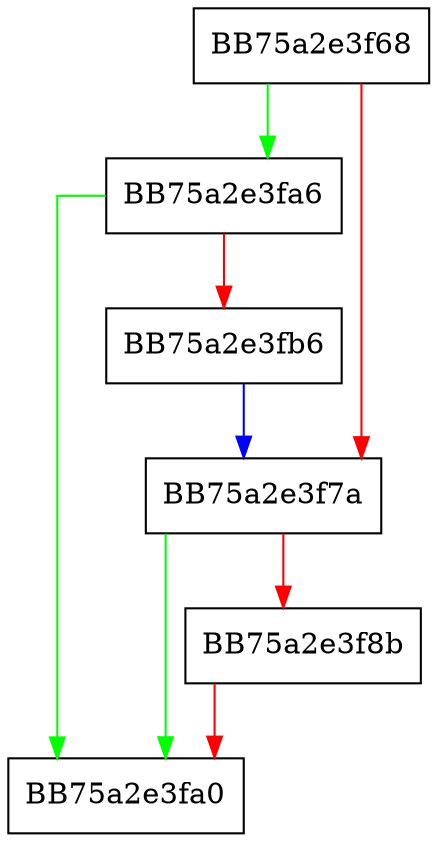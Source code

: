 digraph _Ios_base_dtor {
  node [shape="box"];
  graph [splines=ortho];
  BB75a2e3f68 -> BB75a2e3fa6 [color="green"];
  BB75a2e3f68 -> BB75a2e3f7a [color="red"];
  BB75a2e3f7a -> BB75a2e3fa0 [color="green"];
  BB75a2e3f7a -> BB75a2e3f8b [color="red"];
  BB75a2e3f8b -> BB75a2e3fa0 [color="red"];
  BB75a2e3fa6 -> BB75a2e3fa0 [color="green"];
  BB75a2e3fa6 -> BB75a2e3fb6 [color="red"];
  BB75a2e3fb6 -> BB75a2e3f7a [color="blue"];
}